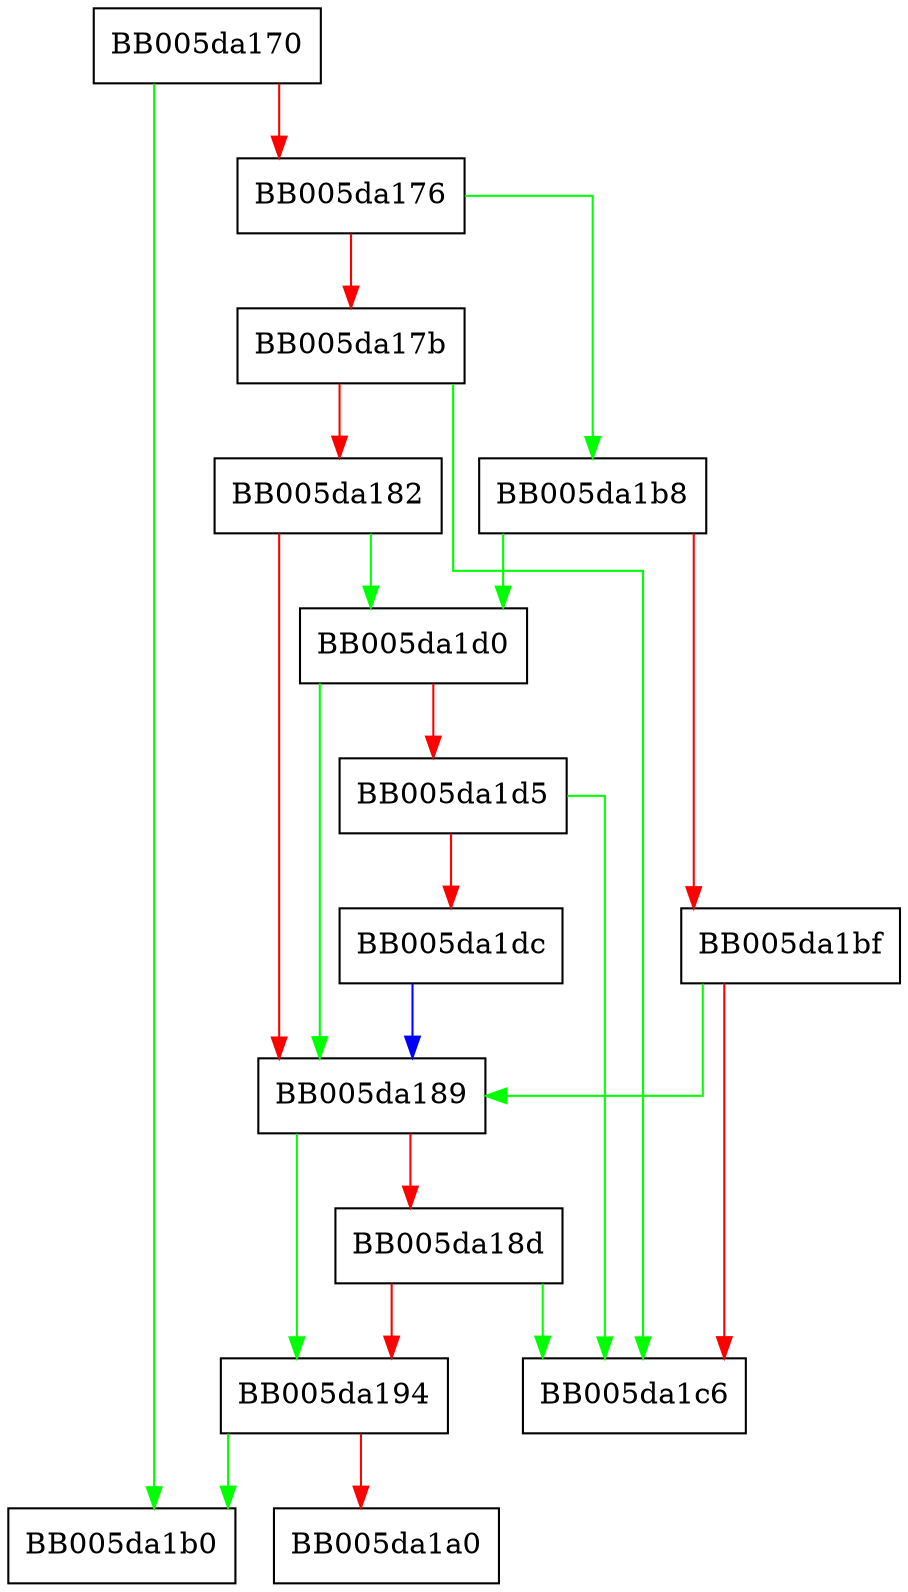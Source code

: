 digraph evp_pkey_ctx_state {
  node [shape="box"];
  graph [splines=ortho];
  BB005da170 -> BB005da1b0 [color="green"];
  BB005da170 -> BB005da176 [color="red"];
  BB005da176 -> BB005da1b8 [color="green"];
  BB005da176 -> BB005da17b [color="red"];
  BB005da17b -> BB005da1c6 [color="green"];
  BB005da17b -> BB005da182 [color="red"];
  BB005da182 -> BB005da1d0 [color="green"];
  BB005da182 -> BB005da189 [color="red"];
  BB005da189 -> BB005da194 [color="green"];
  BB005da189 -> BB005da18d [color="red"];
  BB005da18d -> BB005da1c6 [color="green"];
  BB005da18d -> BB005da194 [color="red"];
  BB005da194 -> BB005da1b0 [color="green"];
  BB005da194 -> BB005da1a0 [color="red"];
  BB005da1b8 -> BB005da1d0 [color="green"];
  BB005da1b8 -> BB005da1bf [color="red"];
  BB005da1bf -> BB005da189 [color="green"];
  BB005da1bf -> BB005da1c6 [color="red"];
  BB005da1d0 -> BB005da189 [color="green"];
  BB005da1d0 -> BB005da1d5 [color="red"];
  BB005da1d5 -> BB005da1c6 [color="green"];
  BB005da1d5 -> BB005da1dc [color="red"];
  BB005da1dc -> BB005da189 [color="blue"];
}
